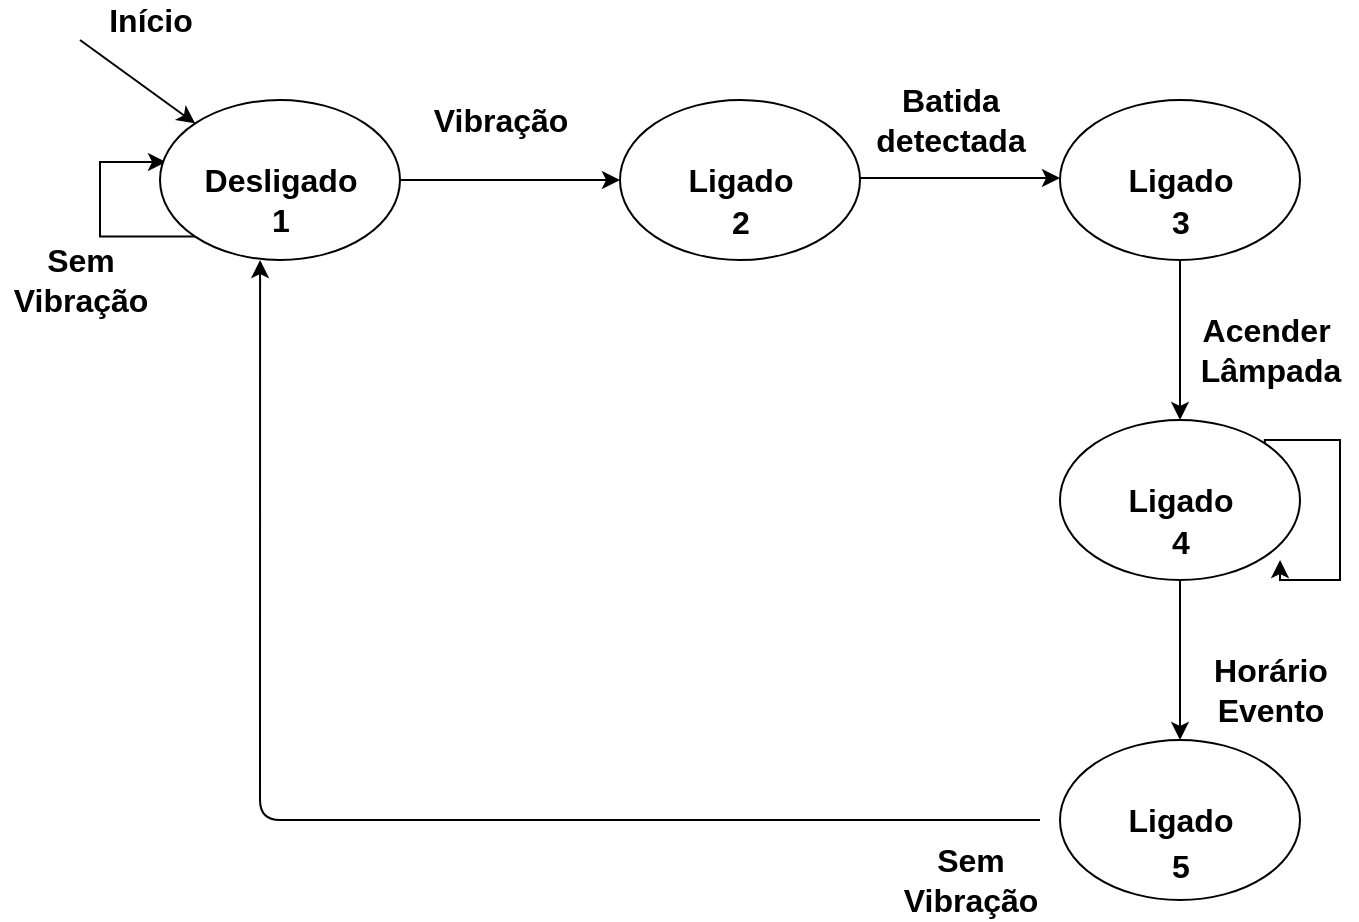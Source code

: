 <mxfile version="11.2.5" type="device" pages="1"><diagram id="0hrBlZKIZICirh2LTW-o" name="Page-1"><mxGraphModel dx="1422" dy="762" grid="1" gridSize="10" guides="1" tooltips="1" connect="1" arrows="1" fold="1" page="1" pageScale="1" pageWidth="827" pageHeight="1169" math="0" shadow="0"><root><mxCell id="0"/><mxCell id="1" parent="0"/><mxCell id="KPTBNAe6CH2tJlFtVhlc-32" style="edgeStyle=orthogonalEdgeStyle;rounded=0;orthogonalLoop=1;jettySize=auto;html=1;exitX=0;exitY=1;exitDx=0;exitDy=0;fontSize=16;entryX=0.025;entryY=0.388;entryDx=0;entryDy=0;entryPerimeter=0;" edge="1" parent="1" source="KPTBNAe6CH2tJlFtVhlc-1" target="KPTBNAe6CH2tJlFtVhlc-1"><mxGeometry relative="1" as="geometry"><mxPoint x="100" y="180" as="targetPoint"/><Array as="points"><mxPoint x="80" y="228"/><mxPoint x="80" y="191"/></Array></mxGeometry></mxCell><mxCell id="KPTBNAe6CH2tJlFtVhlc-1" value="" style="ellipse;whiteSpace=wrap;html=1;" vertex="1" parent="1"><mxGeometry x="110" y="160" width="120" height="80" as="geometry"/></mxCell><mxCell id="KPTBNAe6CH2tJlFtVhlc-2" value="" style="ellipse;whiteSpace=wrap;html=1;" vertex="1" parent="1"><mxGeometry x="340" y="160" width="120" height="80" as="geometry"/></mxCell><mxCell id="KPTBNAe6CH2tJlFtVhlc-3" value="" style="ellipse;whiteSpace=wrap;html=1;" vertex="1" parent="1"><mxGeometry x="560" y="160" width="120" height="80" as="geometry"/></mxCell><mxCell id="KPTBNAe6CH2tJlFtVhlc-27" style="edgeStyle=orthogonalEdgeStyle;rounded=0;orthogonalLoop=1;jettySize=auto;html=1;exitX=1;exitY=0;exitDx=0;exitDy=0;entryX=0.917;entryY=0.875;entryDx=0;entryDy=0;entryPerimeter=0;" edge="1" parent="1" source="KPTBNAe6CH2tJlFtVhlc-4" target="KPTBNAe6CH2tJlFtVhlc-4"><mxGeometry relative="1" as="geometry"><mxPoint x="690" y="390" as="targetPoint"/><Array as="points"><mxPoint x="662" y="330"/><mxPoint x="700" y="330"/><mxPoint x="700" y="400"/><mxPoint x="670" y="400"/></Array></mxGeometry></mxCell><mxCell id="KPTBNAe6CH2tJlFtVhlc-4" value="" style="ellipse;whiteSpace=wrap;html=1;" vertex="1" parent="1"><mxGeometry x="560" y="320" width="120" height="80" as="geometry"/></mxCell><mxCell id="KPTBNAe6CH2tJlFtVhlc-5" value="" style="ellipse;whiteSpace=wrap;html=1;" vertex="1" parent="1"><mxGeometry x="560" y="480" width="120" height="80" as="geometry"/></mxCell><mxCell id="KPTBNAe6CH2tJlFtVhlc-6" value="" style="endArrow=classic;html=1;exitX=1;exitY=0.5;exitDx=0;exitDy=0;" edge="1" parent="1" source="KPTBNAe6CH2tJlFtVhlc-1"><mxGeometry width="50" height="50" relative="1" as="geometry"><mxPoint x="230" y="210" as="sourcePoint"/><mxPoint x="340" y="200" as="targetPoint"/></mxGeometry></mxCell><mxCell id="KPTBNAe6CH2tJlFtVhlc-7" value="" style="endArrow=classic;html=1;exitX=1;exitY=0.5;exitDx=0;exitDy=0;" edge="1" parent="1"><mxGeometry width="50" height="50" relative="1" as="geometry"><mxPoint x="460" y="199" as="sourcePoint"/><mxPoint x="560" y="199" as="targetPoint"/></mxGeometry></mxCell><mxCell id="KPTBNAe6CH2tJlFtVhlc-8" value="" style="endArrow=classic;html=1;exitX=0.5;exitY=1;exitDx=0;exitDy=0;entryX=0.5;entryY=0;entryDx=0;entryDy=0;" edge="1" parent="1" source="KPTBNAe6CH2tJlFtVhlc-3" target="KPTBNAe6CH2tJlFtVhlc-4"><mxGeometry width="50" height="50" relative="1" as="geometry"><mxPoint x="570" y="260" as="sourcePoint"/><mxPoint x="680" y="260" as="targetPoint"/></mxGeometry></mxCell><mxCell id="KPTBNAe6CH2tJlFtVhlc-9" value="" style="endArrow=classic;html=1;exitX=0.5;exitY=1;exitDx=0;exitDy=0;entryX=0.5;entryY=0;entryDx=0;entryDy=0;" edge="1" parent="1"><mxGeometry width="50" height="50" relative="1" as="geometry"><mxPoint x="620" y="400" as="sourcePoint"/><mxPoint x="620" y="480" as="targetPoint"/></mxGeometry></mxCell><mxCell id="KPTBNAe6CH2tJlFtVhlc-10" value="" style="endArrow=classic;html=1;entryX=0.417;entryY=1;entryDx=0;entryDy=0;entryPerimeter=0;" edge="1" parent="1" target="KPTBNAe6CH2tJlFtVhlc-1"><mxGeometry width="50" height="50" relative="1" as="geometry"><mxPoint x="550" y="520" as="sourcePoint"/><mxPoint x="170" y="250" as="targetPoint"/><Array as="points"><mxPoint x="160" y="520"/></Array></mxGeometry></mxCell><mxCell id="KPTBNAe6CH2tJlFtVhlc-11" value="Desligado" style="text;html=1;resizable=0;autosize=1;align=center;verticalAlign=middle;points=[];fillColor=none;strokeColor=none;rounded=0;fontSize=16;fontStyle=1" vertex="1" parent="1"><mxGeometry x="135" y="190" width="70" height="20" as="geometry"/></mxCell><mxCell id="KPTBNAe6CH2tJlFtVhlc-12" value="Ligado" style="text;html=1;resizable=0;autosize=1;align=center;verticalAlign=middle;points=[];fillColor=none;strokeColor=none;rounded=0;fontSize=16;fontStyle=1" vertex="1" parent="1"><mxGeometry x="375" y="190" width="50" height="20" as="geometry"/></mxCell><mxCell id="KPTBNAe6CH2tJlFtVhlc-13" value="Ligado" style="text;html=1;resizable=0;autosize=1;align=center;verticalAlign=middle;points=[];fillColor=none;strokeColor=none;rounded=0;fontSize=16;fontStyle=1" vertex="1" parent="1"><mxGeometry x="595" y="190" width="50" height="20" as="geometry"/></mxCell><mxCell id="KPTBNAe6CH2tJlFtVhlc-14" value="1" style="text;html=1;resizable=0;autosize=1;align=center;verticalAlign=middle;points=[];fillColor=none;strokeColor=none;rounded=0;fontSize=16;fontStyle=1" vertex="1" parent="1"><mxGeometry x="160" y="210" width="20" height="20" as="geometry"/></mxCell><mxCell id="KPTBNAe6CH2tJlFtVhlc-15" value="2" style="text;html=1;resizable=0;autosize=1;align=center;verticalAlign=middle;points=[];fillColor=none;strokeColor=none;rounded=0;fontStyle=1;fontSize=16;" vertex="1" parent="1"><mxGeometry x="390" y="211" width="20" height="20" as="geometry"/></mxCell><mxCell id="KPTBNAe6CH2tJlFtVhlc-16" value="3" style="text;html=1;resizable=0;autosize=1;align=center;verticalAlign=middle;points=[];fillColor=none;strokeColor=none;rounded=0;fontStyle=1;fontSize=16;" vertex="1" parent="1"><mxGeometry x="610" y="211" width="20" height="20" as="geometry"/></mxCell><mxCell id="KPTBNAe6CH2tJlFtVhlc-17" value="4" style="text;html=1;resizable=0;autosize=1;align=center;verticalAlign=middle;points=[];fillColor=none;strokeColor=none;rounded=0;fontSize=16;fontStyle=1" vertex="1" parent="1"><mxGeometry x="610" y="371" width="20" height="20" as="geometry"/></mxCell><mxCell id="KPTBNAe6CH2tJlFtVhlc-18" value="Ligado" style="text;html=1;resizable=0;autosize=1;align=center;verticalAlign=middle;points=[];fillColor=none;strokeColor=none;rounded=0;fontSize=16;fontStyle=1" vertex="1" parent="1"><mxGeometry x="595" y="350" width="50" height="20" as="geometry"/></mxCell><mxCell id="KPTBNAe6CH2tJlFtVhlc-19" value="Ligado" style="text;html=1;resizable=0;autosize=1;align=center;verticalAlign=middle;points=[];fillColor=none;strokeColor=none;rounded=0;fontSize=16;fontStyle=1" vertex="1" parent="1"><mxGeometry x="595" y="510" width="50" height="20" as="geometry"/></mxCell><mxCell id="KPTBNAe6CH2tJlFtVhlc-20" value="5" style="text;html=1;resizable=0;autosize=1;align=center;verticalAlign=middle;points=[];fillColor=none;strokeColor=none;rounded=0;fontSize=16;fontStyle=1" vertex="1" parent="1"><mxGeometry x="610" y="533" width="20" height="20" as="geometry"/></mxCell><mxCell id="KPTBNAe6CH2tJlFtVhlc-21" value="Vibração" style="text;html=1;resizable=0;autosize=1;align=center;verticalAlign=middle;points=[];fillColor=none;strokeColor=none;rounded=0;fontSize=16;fontStyle=1" vertex="1" parent="1"><mxGeometry x="250" y="160" width="60" height="20" as="geometry"/></mxCell><mxCell id="KPTBNAe6CH2tJlFtVhlc-22" value="Batida &lt;br&gt;detectada" style="text;html=1;resizable=0;autosize=1;align=center;verticalAlign=middle;points=[];fillColor=none;strokeColor=none;rounded=0;fontStyle=1;fontSize=16;" vertex="1" parent="1"><mxGeometry x="460" y="150" width="90" height="40" as="geometry"/></mxCell><mxCell id="KPTBNAe6CH2tJlFtVhlc-23" value="Acender&amp;nbsp;&lt;br style=&quot;font-size: 16px;&quot;&gt;Lâmpada" style="text;html=1;resizable=0;autosize=1;align=center;verticalAlign=middle;points=[];fillColor=none;strokeColor=none;rounded=0;fontSize=16;fontStyle=1" vertex="1" parent="1"><mxGeometry x="630" y="270" width="70" height="30" as="geometry"/></mxCell><mxCell id="KPTBNAe6CH2tJlFtVhlc-28" value="Horário&lt;br style=&quot;font-size: 16px;&quot;&gt;Evento" style="text;html=1;resizable=0;autosize=1;align=center;verticalAlign=middle;points=[];fillColor=none;strokeColor=none;rounded=0;fontSize=16;fontStyle=1" vertex="1" parent="1"><mxGeometry x="640" y="440" width="50" height="30" as="geometry"/></mxCell><mxCell id="KPTBNAe6CH2tJlFtVhlc-29" value="" style="endArrow=classic;html=1;fontSize=16;entryX=0;entryY=0;entryDx=0;entryDy=0;" edge="1" parent="1" target="KPTBNAe6CH2tJlFtVhlc-1"><mxGeometry width="50" height="50" relative="1" as="geometry"><mxPoint x="70" y="130" as="sourcePoint"/><mxPoint x="130" y="100" as="targetPoint"/></mxGeometry></mxCell><mxCell id="KPTBNAe6CH2tJlFtVhlc-30" value="Sem &lt;br&gt;Vibração" style="text;html=1;resizable=0;autosize=1;align=center;verticalAlign=middle;points=[];fillColor=none;strokeColor=none;rounded=0;fontSize=16;fontStyle=1" vertex="1" parent="1"><mxGeometry x="475" y="530" width="80" height="40" as="geometry"/></mxCell><mxCell id="KPTBNAe6CH2tJlFtVhlc-33" value="Sem &lt;br&gt;Vibração" style="text;html=1;resizable=0;autosize=1;align=center;verticalAlign=middle;points=[];fillColor=none;strokeColor=none;rounded=0;fontSize=16;fontStyle=1" vertex="1" parent="1"><mxGeometry x="30" y="230" width="80" height="40" as="geometry"/></mxCell><mxCell id="KPTBNAe6CH2tJlFtVhlc-34" value="Início" style="text;html=1;resizable=0;autosize=1;align=center;verticalAlign=middle;points=[];fillColor=none;strokeColor=none;rounded=0;fontSize=16;fontStyle=1" vertex="1" parent="1"><mxGeometry x="80" y="110" width="50" height="20" as="geometry"/></mxCell></root></mxGraphModel></diagram></mxfile>